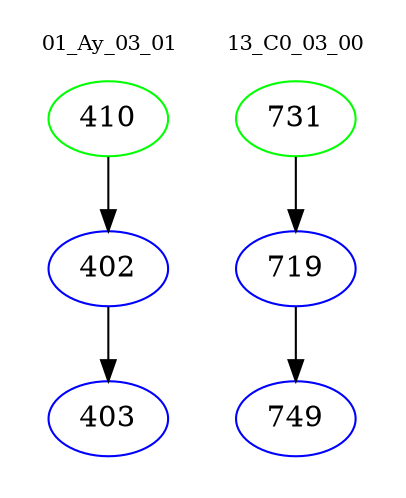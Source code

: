 digraph{
subgraph cluster_0 {
color = white
label = "01_Ay_03_01";
fontsize=10;
T0_410 [label="410", color="green"]
T0_410 -> T0_402 [color="black"]
T0_402 [label="402", color="blue"]
T0_402 -> T0_403 [color="black"]
T0_403 [label="403", color="blue"]
}
subgraph cluster_1 {
color = white
label = "13_C0_03_00";
fontsize=10;
T1_731 [label="731", color="green"]
T1_731 -> T1_719 [color="black"]
T1_719 [label="719", color="blue"]
T1_719 -> T1_749 [color="black"]
T1_749 [label="749", color="blue"]
}
}
